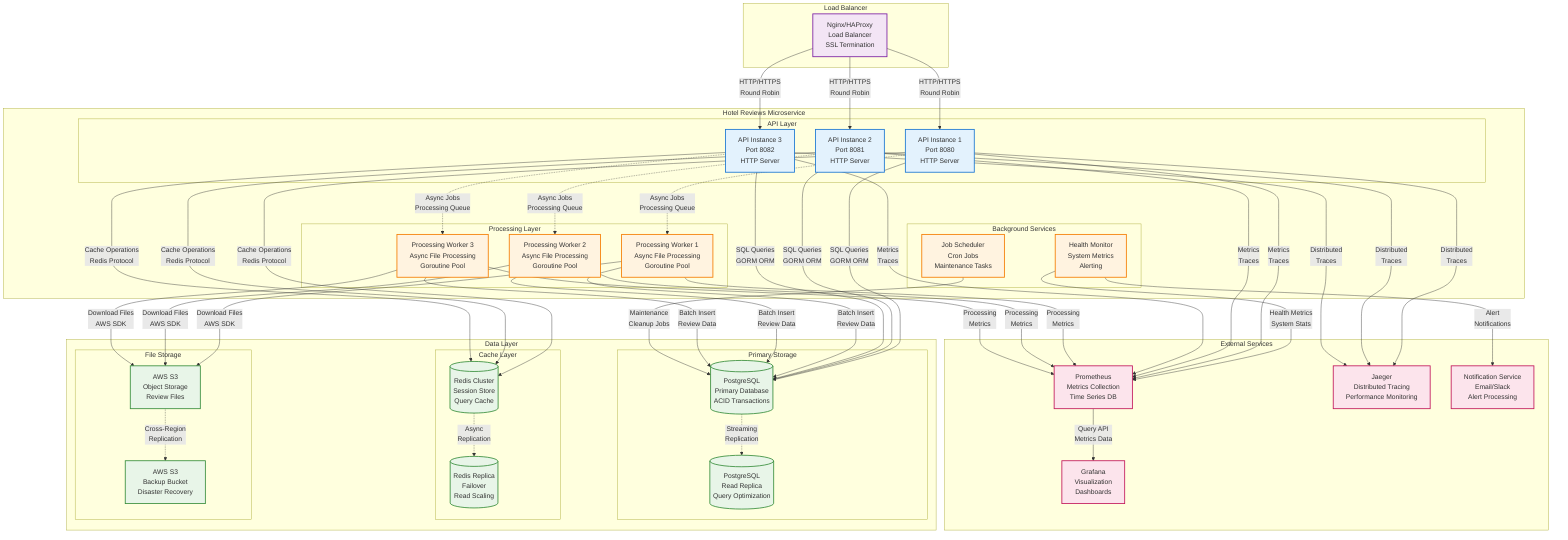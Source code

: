 graph TB
    %% Container Diagram
    %% Shows the internal structure of the hotel reviews microservice
    
    subgraph "Load Balancer"
        LB[Nginx/HAProxy<br/>Load Balancer<br/>SSL Termination]
    end
    
    subgraph "Hotel Reviews Microservice"
        subgraph "API Layer"
            API1[API Instance 1<br/>Port 8080<br/>HTTP Server]
            API2[API Instance 2<br/>Port 8081<br/>HTTP Server]
            API3[API Instance 3<br/>Port 8082<br/>HTTP Server]
        end
        
        subgraph "Processing Layer"
            Worker1[Processing Worker 1<br/>Async File Processing<br/>Goroutine Pool]
            Worker2[Processing Worker 2<br/>Async File Processing<br/>Goroutine Pool]
            Worker3[Processing Worker 3<br/>Async File Processing<br/>Goroutine Pool]
        end
        
        subgraph "Background Services"
            Scheduler[Job Scheduler<br/>Cron Jobs<br/>Maintenance Tasks]
            Monitor[Health Monitor<br/>System Metrics<br/>Alerting]
        end
    end
    
    subgraph "Data Layer"
        subgraph "Primary Storage"
            DB[(PostgreSQL<br/>Primary Database<br/>ACID Transactions)]
            DBReplica[(PostgreSQL<br/>Read Replica<br/>Query Optimization)]
        end
        
        subgraph "Cache Layer"
            Redis[(Redis Cluster<br/>Session Store<br/>Query Cache)]
            RedisReplica[(Redis Replica<br/>Failover<br/>Read Scaling)]
        end
        
        subgraph "File Storage"
            S3[AWS S3<br/>Object Storage<br/>Review Files]
            S3Backup[AWS S3<br/>Backup Bucket<br/>Disaster Recovery]
        end
    end
    
    subgraph "External Services"
        Prometheus[Prometheus<br/>Metrics Collection<br/>Time Series DB]
        Grafana[Grafana<br/>Visualization<br/>Dashboards]
        Jaeger[Jaeger<br/>Distributed Tracing<br/>Performance Monitoring]
        Notifications[Notification Service<br/>Email/Slack<br/>Alert Processing]
    end
    
    %% Load Balancer to API
    LB -->|HTTP/HTTPS<br/>Round Robin| API1
    LB -->|HTTP/HTTPS<br/>Round Robin| API2
    LB -->|HTTP/HTTPS<br/>Round Robin| API3
    
    %% API to Processing
    API1 -.->|Async Jobs<br/>Processing Queue| Worker1
    API2 -.->|Async Jobs<br/>Processing Queue| Worker2
    API3 -.->|Async Jobs<br/>Processing Queue| Worker3
    
    %% API to Data Layer
    API1 -->|SQL Queries<br/>GORM ORM| DB
    API2 -->|SQL Queries<br/>GORM ORM| DB
    API3 -->|SQL Queries<br/>GORM ORM| DB
    
    API1 -->|Cache Operations<br/>Redis Protocol| Redis
    API2 -->|Cache Operations<br/>Redis Protocol| Redis
    API3 -->|Cache Operations<br/>Redis Protocol| Redis
    
    %% Processing to Data Layer
    Worker1 -->|Batch Insert<br/>Review Data| DB
    Worker2 -->|Batch Insert<br/>Review Data| DB
    Worker3 -->|Batch Insert<br/>Review Data| DB
    
    Worker1 -->|Download Files<br/>AWS SDK| S3
    Worker2 -->|Download Files<br/>AWS SDK| S3
    Worker3 -->|Download Files<br/>AWS SDK| S3
    
    %% Background Services
    Scheduler -->|Maintenance<br/>Cleanup Jobs| DB
    Monitor -->|Health Metrics<br/>System Stats| Prometheus
    
    %% Data Replication
    DB -.->|Streaming<br/>Replication| DBReplica
    Redis -.->|Async<br/>Replication| RedisReplica
    S3 -.->|Cross-Region<br/>Replication| S3Backup
    
    %% Monitoring
    API1 -->|Metrics<br/>Traces| Prometheus
    API2 -->|Metrics<br/>Traces| Prometheus
    API3 -->|Metrics<br/>Traces| Prometheus
    
    Worker1 -->|Processing<br/>Metrics| Prometheus
    Worker2 -->|Processing<br/>Metrics| Prometheus
    Worker3 -->|Processing<br/>Metrics| Prometheus
    
    Prometheus -->|Query API<br/>Metrics Data| Grafana
    
    API1 -->|Distributed<br/>Traces| Jaeger
    API2 -->|Distributed<br/>Traces| Jaeger
    API3 -->|Distributed<br/>Traces| Jaeger
    
    Monitor -->|Alert<br/>Notifications| Notifications
    
    %% Styling
    classDef apiClass fill:#e3f2fd,stroke:#1976d2,stroke-width:2px
    classDef processingClass fill:#fff3e0,stroke:#f57c00,stroke-width:2px
    classDef dataClass fill:#e8f5e8,stroke:#388e3c,stroke-width:2px
    classDef monitoringClass fill:#fce4ec,stroke:#c2185b,stroke-width:2px
    classDef lbClass fill:#f3e5f5,stroke:#7b1fa2,stroke-width:2px
    
    class API1,API2,API3 apiClass
    class Worker1,Worker2,Worker3,Scheduler,Monitor processingClass
    class DB,DBReplica,Redis,RedisReplica,S3,S3Backup dataClass
    class Prometheus,Grafana,Jaeger,Notifications monitoringClass
    class LB lbClass